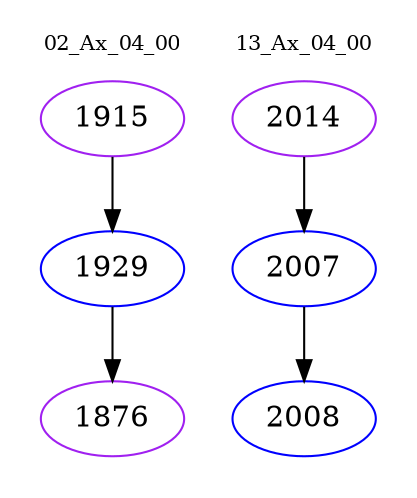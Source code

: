 digraph{
subgraph cluster_0 {
color = white
label = "02_Ax_04_00";
fontsize=10;
T0_1915 [label="1915", color="purple"]
T0_1915 -> T0_1929 [color="black"]
T0_1929 [label="1929", color="blue"]
T0_1929 -> T0_1876 [color="black"]
T0_1876 [label="1876", color="purple"]
}
subgraph cluster_1 {
color = white
label = "13_Ax_04_00";
fontsize=10;
T1_2014 [label="2014", color="purple"]
T1_2014 -> T1_2007 [color="black"]
T1_2007 [label="2007", color="blue"]
T1_2007 -> T1_2008 [color="black"]
T1_2008 [label="2008", color="blue"]
}
}
